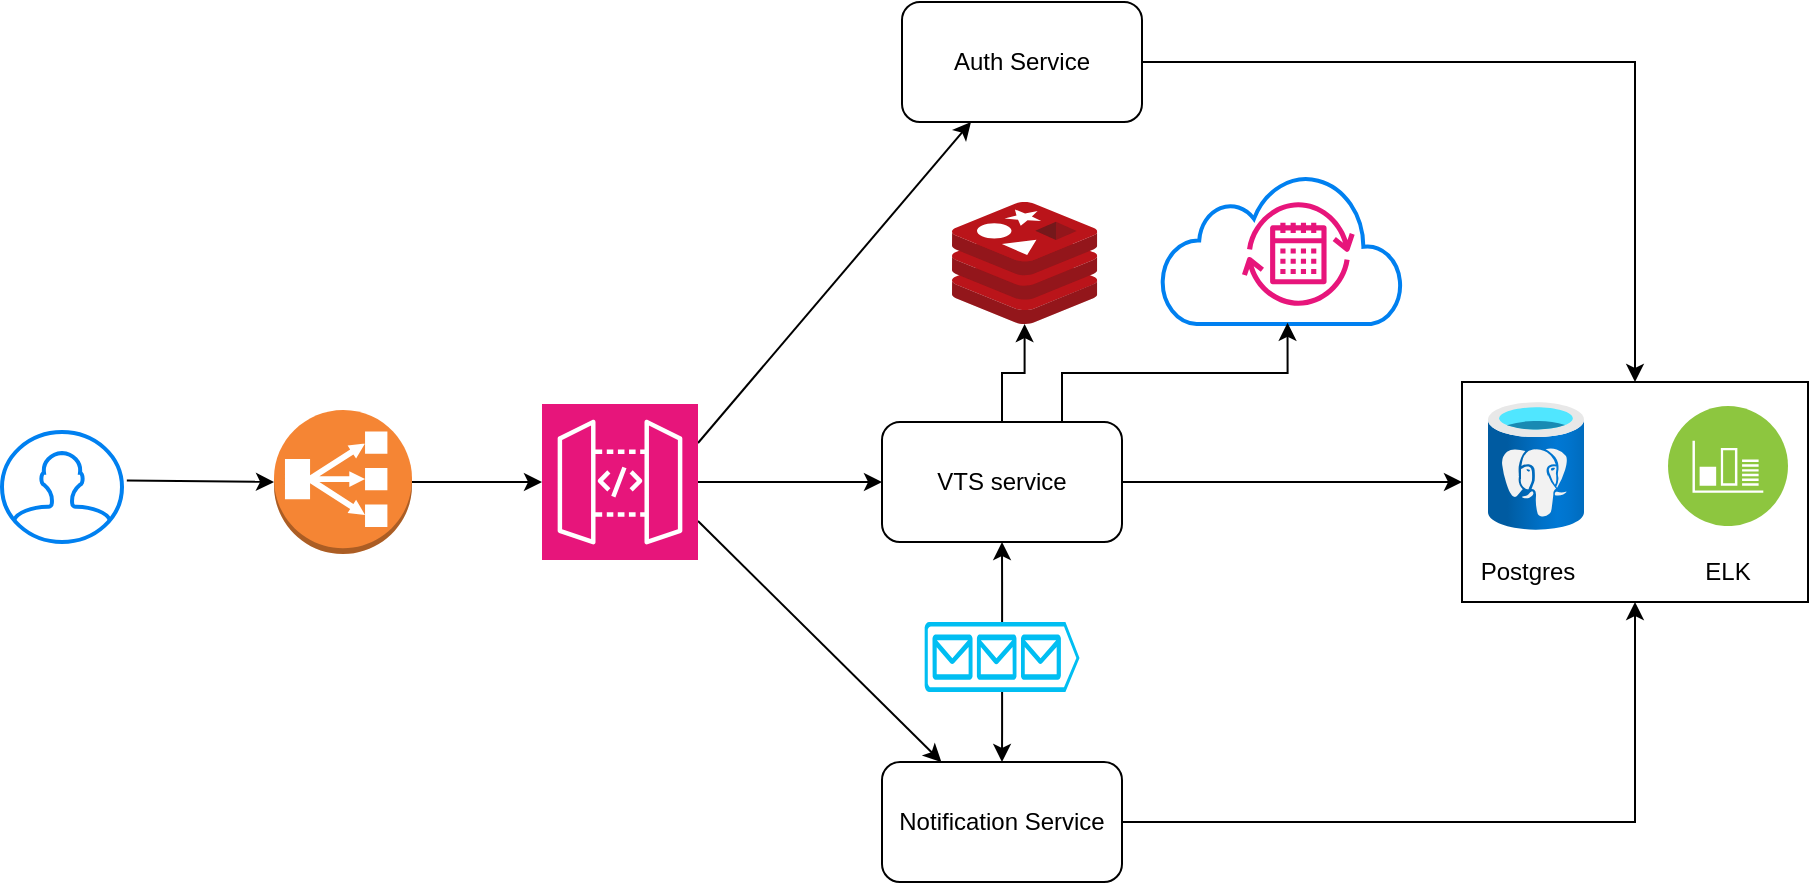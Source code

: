 <mxfile version="22.1.22" type="embed">
  <diagram name="System Architecture" id="0">
    <mxGraphModel dx="1208" dy="544" grid="1" gridSize="10" guides="1" tooltips="1" connect="1" arrows="1" fold="1" page="1" pageScale="1" pageWidth="827" pageHeight="1169" math="0" shadow="0">
      <root>
        <mxCell id="0" />
        <mxCell id="1" parent="0" />
        <mxCell id="igjbyMEEiNWMMpwagLr4-57" style="edgeStyle=orthogonalEdgeStyle;rounded=0;orthogonalLoop=1;jettySize=auto;html=1;exitX=1;exitY=0.5;exitDx=0;exitDy=0;entryX=0.5;entryY=0;entryDx=0;entryDy=0;" parent="1" source="5" target="igjbyMEEiNWMMpwagLr4-53" edge="1">
          <mxGeometry relative="1" as="geometry" />
        </mxCell>
        <mxCell id="5" value="Auth Service" style="rounded=1;whiteSpace=wrap;html=1;" parent="1" vertex="1">
          <mxGeometry x="490" y="30" width="120" height="60" as="geometry" />
        </mxCell>
        <mxCell id="igjbyMEEiNWMMpwagLr4-44" value="" style="edgeStyle=orthogonalEdgeStyle;rounded=0;orthogonalLoop=1;jettySize=auto;html=1;" parent="1" source="6" target="igjbyMEEiNWMMpwagLr4-25" edge="1">
          <mxGeometry relative="1" as="geometry" />
        </mxCell>
        <mxCell id="igjbyMEEiNWMMpwagLr4-56" style="edgeStyle=orthogonalEdgeStyle;rounded=0;orthogonalLoop=1;jettySize=auto;html=1;exitX=1;exitY=0.5;exitDx=0;exitDy=0;" parent="1" source="6" edge="1">
          <mxGeometry relative="1" as="geometry">
            <mxPoint x="770" y="270" as="targetPoint" />
          </mxGeometry>
        </mxCell>
        <mxCell id="6" value="VTS service" style="rounded=1;whiteSpace=wrap;html=1;" parent="1" vertex="1">
          <mxGeometry x="480" y="240" width="120" height="60" as="geometry" />
        </mxCell>
        <mxCell id="igjbyMEEiNWMMpwagLr4-58" style="edgeStyle=orthogonalEdgeStyle;rounded=0;orthogonalLoop=1;jettySize=auto;html=1;exitX=1;exitY=0.5;exitDx=0;exitDy=0;" parent="1" source="7" target="igjbyMEEiNWMMpwagLr4-53" edge="1">
          <mxGeometry relative="1" as="geometry" />
        </mxCell>
        <mxCell id="7" value="Notification Service" style="rounded=1;whiteSpace=wrap;html=1;" parent="1" vertex="1">
          <mxGeometry x="480" y="410" width="120" height="60" as="geometry" />
        </mxCell>
        <mxCell id="13" style="exitX=1.04;exitY=0.44;exitDx=0;exitDy=0;exitPerimeter=0;entryX=0;entryY=0.5;entryDx=0;entryDy=0;entryPerimeter=0;" parent="1" source="igjbyMEEiNWMMpwagLr4-31" target="igjbyMEEiNWMMpwagLr4-30" edge="1">
          <mxGeometry relative="1" as="geometry">
            <mxPoint x="120" y="270" as="sourcePoint" />
            <mxPoint x="160.68" y="269.184" as="targetPoint" />
          </mxGeometry>
        </mxCell>
        <mxCell id="14" style="exitX=1;exitY=0.5;exitDx=0;exitDy=0;exitPerimeter=0;entryX=0;entryY=0.5;entryDx=0;entryDy=0;entryPerimeter=0;" parent="1" source="igjbyMEEiNWMMpwagLr4-30" target="igjbyMEEiNWMMpwagLr4-27" edge="1">
          <mxGeometry relative="1" as="geometry">
            <mxPoint x="260" y="270" as="sourcePoint" />
            <mxPoint x="300" y="270" as="targetPoint" />
          </mxGeometry>
        </mxCell>
        <mxCell id="15" style="exitX=1;exitY=0.25;exitDx=0;exitDy=0;exitPerimeter=0;" parent="1" source="igjbyMEEiNWMMpwagLr4-27" target="5" edge="1">
          <mxGeometry relative="1" as="geometry">
            <mxPoint x="401.481" y="247.778" as="sourcePoint" />
          </mxGeometry>
        </mxCell>
        <mxCell id="16" style="exitX=1;exitY=0.5;exitDx=0;exitDy=0;exitPerimeter=0;" parent="1" source="igjbyMEEiNWMMpwagLr4-27" target="6" edge="1">
          <mxGeometry relative="1" as="geometry">
            <mxPoint x="420" y="270" as="sourcePoint" />
          </mxGeometry>
        </mxCell>
        <mxCell id="17" style="exitX=1;exitY=0.75;exitDx=0;exitDy=0;exitPerimeter=0;" parent="1" source="igjbyMEEiNWMMpwagLr4-27" target="7" edge="1">
          <mxGeometry relative="1" as="geometry">
            <mxPoint x="401" y="292" as="sourcePoint" />
          </mxGeometry>
        </mxCell>
        <mxCell id="igjbyMEEiNWMMpwagLr4-25" value="" style="image;sketch=0;aspect=fixed;html=1;points=[];align=center;fontSize=12;image=img/lib/mscae/Cache_Redis_Product.svg;" parent="1" vertex="1">
          <mxGeometry x="515" y="130" width="72.62" height="61" as="geometry" />
        </mxCell>
        <mxCell id="igjbyMEEiNWMMpwagLr4-27" value="" style="sketch=0;points=[[0,0,0],[0.25,0,0],[0.5,0,0],[0.75,0,0],[1,0,0],[0,1,0],[0.25,1,0],[0.5,1,0],[0.75,1,0],[1,1,0],[0,0.25,0],[0,0.5,0],[0,0.75,0],[1,0.25,0],[1,0.5,0],[1,0.75,0]];outlineConnect=0;fontColor=#232F3E;fillColor=#E7157B;strokeColor=#ffffff;dashed=0;verticalLabelPosition=bottom;verticalAlign=top;align=center;html=1;fontSize=12;fontStyle=0;aspect=fixed;shape=mxgraph.aws4.resourceIcon;resIcon=mxgraph.aws4.api_gateway;" parent="1" vertex="1">
          <mxGeometry x="310" y="231" width="78" height="78" as="geometry" />
        </mxCell>
        <mxCell id="igjbyMEEiNWMMpwagLr4-35" value="" style="edgeStyle=orthogonalEdgeStyle;rounded=0;orthogonalLoop=1;jettySize=auto;html=1;" parent="1" source="igjbyMEEiNWMMpwagLr4-28" target="6" edge="1">
          <mxGeometry relative="1" as="geometry" />
        </mxCell>
        <mxCell id="igjbyMEEiNWMMpwagLr4-36" value="" style="edgeStyle=orthogonalEdgeStyle;rounded=0;orthogonalLoop=1;jettySize=auto;html=1;" parent="1" source="igjbyMEEiNWMMpwagLr4-28" target="7" edge="1">
          <mxGeometry relative="1" as="geometry" />
        </mxCell>
        <mxCell id="igjbyMEEiNWMMpwagLr4-28" value="" style="verticalLabelPosition=bottom;html=1;verticalAlign=top;align=center;strokeColor=none;fillColor=#00BEF2;shape=mxgraph.azure.queue_generic;pointerEvents=1;" parent="1" vertex="1">
          <mxGeometry x="501.25" y="340" width="77.5" height="35" as="geometry" />
        </mxCell>
        <mxCell id="igjbyMEEiNWMMpwagLr4-30" value="" style="outlineConnect=0;dashed=0;verticalLabelPosition=bottom;verticalAlign=top;align=center;html=1;shape=mxgraph.aws3.classic_load_balancer;fillColor=#F58534;gradientColor=none;" parent="1" vertex="1">
          <mxGeometry x="176" y="234" width="69" height="72" as="geometry" />
        </mxCell>
        <mxCell id="igjbyMEEiNWMMpwagLr4-31" value="" style="html=1;verticalLabelPosition=bottom;align=center;labelBackgroundColor=#ffffff;verticalAlign=top;strokeWidth=2;strokeColor=#0080F0;shadow=0;dashed=0;shape=mxgraph.ios7.icons.user;" parent="1" vertex="1">
          <mxGeometry x="40" y="245" width="60" height="55" as="geometry" />
        </mxCell>
        <mxCell id="igjbyMEEiNWMMpwagLr4-55" value="" style="group" parent="1" vertex="1" connectable="0">
          <mxGeometry x="770" y="220" width="173" height="110" as="geometry" />
        </mxCell>
        <mxCell id="igjbyMEEiNWMMpwagLr4-53" value="" style="rounded=0;whiteSpace=wrap;html=1;" parent="igjbyMEEiNWMMpwagLr4-55" vertex="1">
          <mxGeometry width="173" height="110" as="geometry" />
        </mxCell>
        <mxCell id="igjbyMEEiNWMMpwagLr4-54" value="" style="group" parent="igjbyMEEiNWMMpwagLr4-55" vertex="1" connectable="0">
          <mxGeometry x="3" y="10" width="160" height="100" as="geometry" />
        </mxCell>
        <mxCell id="igjbyMEEiNWMMpwagLr4-50" value="" style="group" parent="igjbyMEEiNWMMpwagLr4-54" vertex="1" connectable="0">
          <mxGeometry x="10" width="150" height="64" as="geometry" />
        </mxCell>
        <mxCell id="igjbyMEEiNWMMpwagLr4-26" value="" style="image;aspect=fixed;html=1;points=[];align=center;fontSize=12;image=img/lib/azure2/databases/Azure_Database_PostgreSQL_Server.svg;" parent="igjbyMEEiNWMMpwagLr4-50" vertex="1">
          <mxGeometry width="48" height="64" as="geometry" />
        </mxCell>
        <mxCell id="igjbyMEEiNWMMpwagLr4-29" value="" style="image;aspect=fixed;perimeter=ellipsePerimeter;html=1;align=center;shadow=0;dashed=0;fontColor=#4277BB;labelBackgroundColor=default;fontSize=12;spacingTop=3;image=img/lib/ibm/infrastructure/monitoring_logging.svg;" parent="igjbyMEEiNWMMpwagLr4-50" vertex="1">
          <mxGeometry x="90" y="2" width="60" height="60" as="geometry" />
        </mxCell>
        <mxCell id="igjbyMEEiNWMMpwagLr4-51" value="Postgres" style="text;html=1;align=center;verticalAlign=middle;whiteSpace=wrap;rounded=0;" parent="igjbyMEEiNWMMpwagLr4-54" vertex="1">
          <mxGeometry y="70" width="60" height="30" as="geometry" />
        </mxCell>
        <mxCell id="igjbyMEEiNWMMpwagLr4-52" value="ELK" style="text;html=1;align=center;verticalAlign=middle;whiteSpace=wrap;rounded=0;" parent="igjbyMEEiNWMMpwagLr4-54" vertex="1">
          <mxGeometry x="100" y="70" width="60" height="30" as="geometry" />
        </mxCell>
        <mxCell id="73" value="" style="group" vertex="1" connectable="0" parent="1">
          <mxGeometry x="620" y="116" width="120" height="75" as="geometry" />
        </mxCell>
        <mxCell id="72" value="" style="html=1;verticalLabelPosition=bottom;align=center;labelBackgroundColor=#ffffff;verticalAlign=top;strokeWidth=2;strokeColor=#0080F0;shadow=0;dashed=0;shape=mxgraph.ios7.icons.cloud;" vertex="1" parent="73">
          <mxGeometry width="120" height="75" as="geometry" />
        </mxCell>
        <mxCell id="71" value="" style="sketch=0;outlineConnect=0;fontColor=#232F3E;gradientColor=none;fillColor=#E7157B;strokeColor=none;dashed=0;verticalLabelPosition=bottom;verticalAlign=top;align=center;html=1;fontSize=12;fontStyle=0;aspect=fixed;pointerEvents=1;shape=mxgraph.aws4.systems_manager_change_calendar;" vertex="1" parent="73">
          <mxGeometry x="40" y="14" width="56.33" height="52" as="geometry" />
        </mxCell>
        <mxCell id="74" style="edgeStyle=orthogonalEdgeStyle;rounded=0;orthogonalLoop=1;jettySize=auto;html=1;exitX=0.75;exitY=0;exitDx=0;exitDy=0;entryX=0.523;entryY=0.992;entryDx=0;entryDy=0;entryPerimeter=0;" edge="1" parent="1" source="6" target="72">
          <mxGeometry relative="1" as="geometry" />
        </mxCell>
      </root>
    </mxGraphModel>
  </diagram>
</mxfile>
